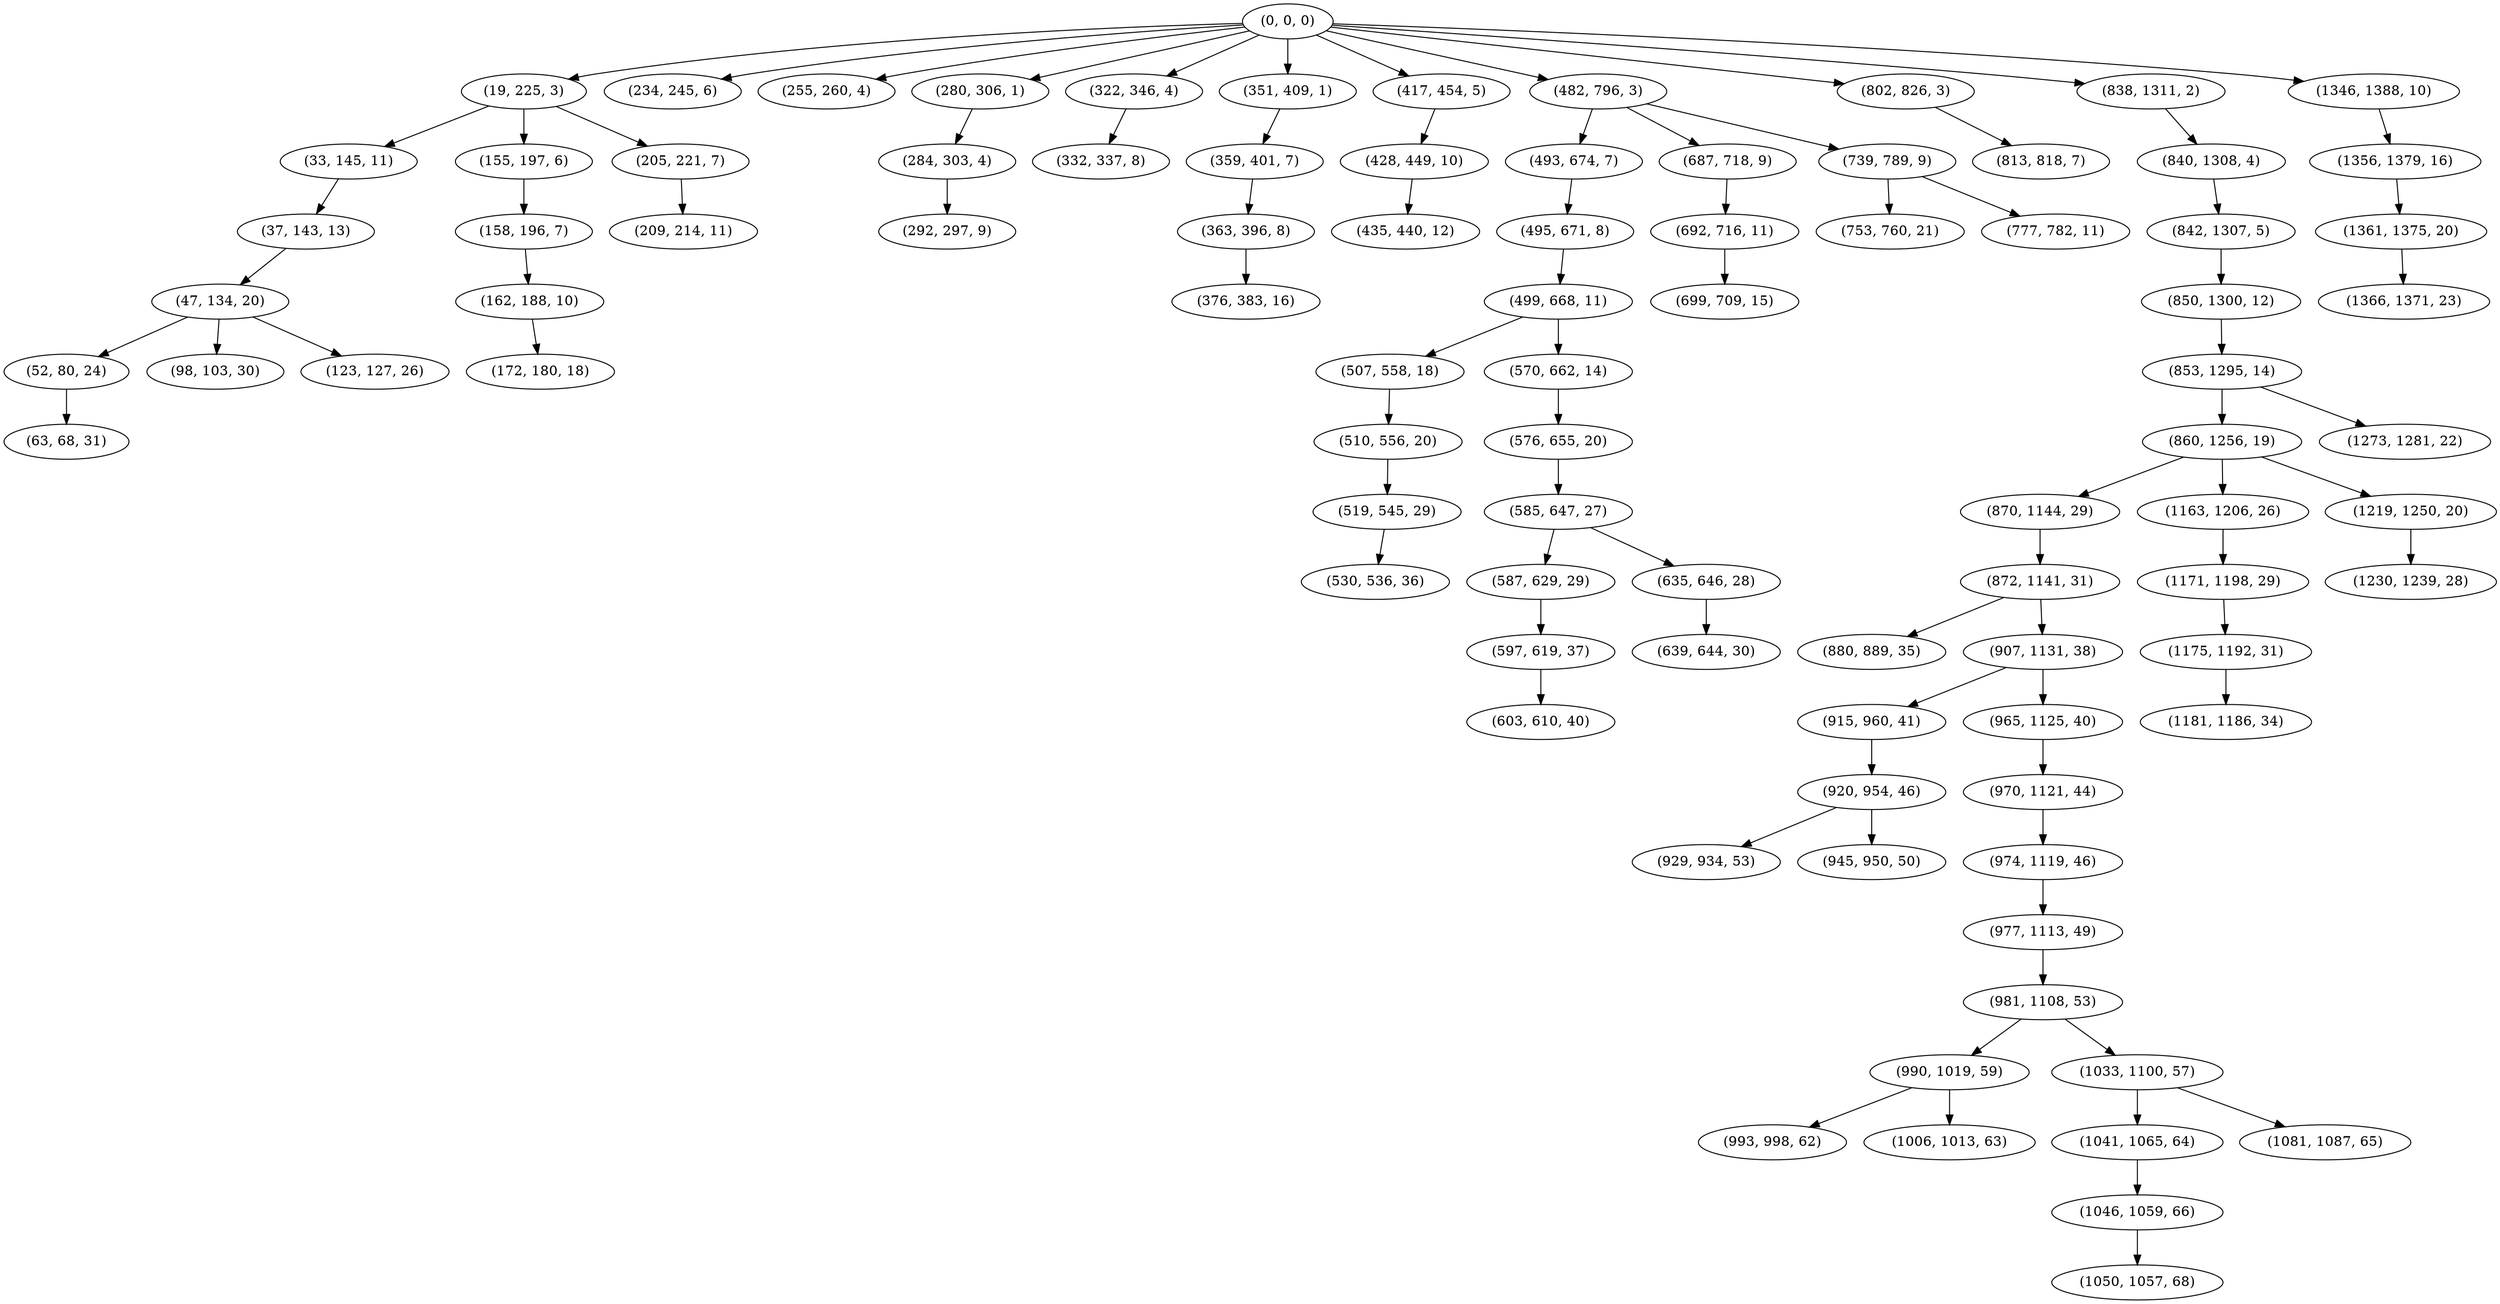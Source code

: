 digraph tree {
    "(0, 0, 0)";
    "(19, 225, 3)";
    "(33, 145, 11)";
    "(37, 143, 13)";
    "(47, 134, 20)";
    "(52, 80, 24)";
    "(63, 68, 31)";
    "(98, 103, 30)";
    "(123, 127, 26)";
    "(155, 197, 6)";
    "(158, 196, 7)";
    "(162, 188, 10)";
    "(172, 180, 18)";
    "(205, 221, 7)";
    "(209, 214, 11)";
    "(234, 245, 6)";
    "(255, 260, 4)";
    "(280, 306, 1)";
    "(284, 303, 4)";
    "(292, 297, 9)";
    "(322, 346, 4)";
    "(332, 337, 8)";
    "(351, 409, 1)";
    "(359, 401, 7)";
    "(363, 396, 8)";
    "(376, 383, 16)";
    "(417, 454, 5)";
    "(428, 449, 10)";
    "(435, 440, 12)";
    "(482, 796, 3)";
    "(493, 674, 7)";
    "(495, 671, 8)";
    "(499, 668, 11)";
    "(507, 558, 18)";
    "(510, 556, 20)";
    "(519, 545, 29)";
    "(530, 536, 36)";
    "(570, 662, 14)";
    "(576, 655, 20)";
    "(585, 647, 27)";
    "(587, 629, 29)";
    "(597, 619, 37)";
    "(603, 610, 40)";
    "(635, 646, 28)";
    "(639, 644, 30)";
    "(687, 718, 9)";
    "(692, 716, 11)";
    "(699, 709, 15)";
    "(739, 789, 9)";
    "(753, 760, 21)";
    "(777, 782, 11)";
    "(802, 826, 3)";
    "(813, 818, 7)";
    "(838, 1311, 2)";
    "(840, 1308, 4)";
    "(842, 1307, 5)";
    "(850, 1300, 12)";
    "(853, 1295, 14)";
    "(860, 1256, 19)";
    "(870, 1144, 29)";
    "(872, 1141, 31)";
    "(880, 889, 35)";
    "(907, 1131, 38)";
    "(915, 960, 41)";
    "(920, 954, 46)";
    "(929, 934, 53)";
    "(945, 950, 50)";
    "(965, 1125, 40)";
    "(970, 1121, 44)";
    "(974, 1119, 46)";
    "(977, 1113, 49)";
    "(981, 1108, 53)";
    "(990, 1019, 59)";
    "(993, 998, 62)";
    "(1006, 1013, 63)";
    "(1033, 1100, 57)";
    "(1041, 1065, 64)";
    "(1046, 1059, 66)";
    "(1050, 1057, 68)";
    "(1081, 1087, 65)";
    "(1163, 1206, 26)";
    "(1171, 1198, 29)";
    "(1175, 1192, 31)";
    "(1181, 1186, 34)";
    "(1219, 1250, 20)";
    "(1230, 1239, 28)";
    "(1273, 1281, 22)";
    "(1346, 1388, 10)";
    "(1356, 1379, 16)";
    "(1361, 1375, 20)";
    "(1366, 1371, 23)";
    "(0, 0, 0)" -> "(19, 225, 3)";
    "(0, 0, 0)" -> "(234, 245, 6)";
    "(0, 0, 0)" -> "(255, 260, 4)";
    "(0, 0, 0)" -> "(280, 306, 1)";
    "(0, 0, 0)" -> "(322, 346, 4)";
    "(0, 0, 0)" -> "(351, 409, 1)";
    "(0, 0, 0)" -> "(417, 454, 5)";
    "(0, 0, 0)" -> "(482, 796, 3)";
    "(0, 0, 0)" -> "(802, 826, 3)";
    "(0, 0, 0)" -> "(838, 1311, 2)";
    "(0, 0, 0)" -> "(1346, 1388, 10)";
    "(19, 225, 3)" -> "(33, 145, 11)";
    "(19, 225, 3)" -> "(155, 197, 6)";
    "(19, 225, 3)" -> "(205, 221, 7)";
    "(33, 145, 11)" -> "(37, 143, 13)";
    "(37, 143, 13)" -> "(47, 134, 20)";
    "(47, 134, 20)" -> "(52, 80, 24)";
    "(47, 134, 20)" -> "(98, 103, 30)";
    "(47, 134, 20)" -> "(123, 127, 26)";
    "(52, 80, 24)" -> "(63, 68, 31)";
    "(155, 197, 6)" -> "(158, 196, 7)";
    "(158, 196, 7)" -> "(162, 188, 10)";
    "(162, 188, 10)" -> "(172, 180, 18)";
    "(205, 221, 7)" -> "(209, 214, 11)";
    "(280, 306, 1)" -> "(284, 303, 4)";
    "(284, 303, 4)" -> "(292, 297, 9)";
    "(322, 346, 4)" -> "(332, 337, 8)";
    "(351, 409, 1)" -> "(359, 401, 7)";
    "(359, 401, 7)" -> "(363, 396, 8)";
    "(363, 396, 8)" -> "(376, 383, 16)";
    "(417, 454, 5)" -> "(428, 449, 10)";
    "(428, 449, 10)" -> "(435, 440, 12)";
    "(482, 796, 3)" -> "(493, 674, 7)";
    "(482, 796, 3)" -> "(687, 718, 9)";
    "(482, 796, 3)" -> "(739, 789, 9)";
    "(493, 674, 7)" -> "(495, 671, 8)";
    "(495, 671, 8)" -> "(499, 668, 11)";
    "(499, 668, 11)" -> "(507, 558, 18)";
    "(499, 668, 11)" -> "(570, 662, 14)";
    "(507, 558, 18)" -> "(510, 556, 20)";
    "(510, 556, 20)" -> "(519, 545, 29)";
    "(519, 545, 29)" -> "(530, 536, 36)";
    "(570, 662, 14)" -> "(576, 655, 20)";
    "(576, 655, 20)" -> "(585, 647, 27)";
    "(585, 647, 27)" -> "(587, 629, 29)";
    "(585, 647, 27)" -> "(635, 646, 28)";
    "(587, 629, 29)" -> "(597, 619, 37)";
    "(597, 619, 37)" -> "(603, 610, 40)";
    "(635, 646, 28)" -> "(639, 644, 30)";
    "(687, 718, 9)" -> "(692, 716, 11)";
    "(692, 716, 11)" -> "(699, 709, 15)";
    "(739, 789, 9)" -> "(753, 760, 21)";
    "(739, 789, 9)" -> "(777, 782, 11)";
    "(802, 826, 3)" -> "(813, 818, 7)";
    "(838, 1311, 2)" -> "(840, 1308, 4)";
    "(840, 1308, 4)" -> "(842, 1307, 5)";
    "(842, 1307, 5)" -> "(850, 1300, 12)";
    "(850, 1300, 12)" -> "(853, 1295, 14)";
    "(853, 1295, 14)" -> "(860, 1256, 19)";
    "(853, 1295, 14)" -> "(1273, 1281, 22)";
    "(860, 1256, 19)" -> "(870, 1144, 29)";
    "(860, 1256, 19)" -> "(1163, 1206, 26)";
    "(860, 1256, 19)" -> "(1219, 1250, 20)";
    "(870, 1144, 29)" -> "(872, 1141, 31)";
    "(872, 1141, 31)" -> "(880, 889, 35)";
    "(872, 1141, 31)" -> "(907, 1131, 38)";
    "(907, 1131, 38)" -> "(915, 960, 41)";
    "(907, 1131, 38)" -> "(965, 1125, 40)";
    "(915, 960, 41)" -> "(920, 954, 46)";
    "(920, 954, 46)" -> "(929, 934, 53)";
    "(920, 954, 46)" -> "(945, 950, 50)";
    "(965, 1125, 40)" -> "(970, 1121, 44)";
    "(970, 1121, 44)" -> "(974, 1119, 46)";
    "(974, 1119, 46)" -> "(977, 1113, 49)";
    "(977, 1113, 49)" -> "(981, 1108, 53)";
    "(981, 1108, 53)" -> "(990, 1019, 59)";
    "(981, 1108, 53)" -> "(1033, 1100, 57)";
    "(990, 1019, 59)" -> "(993, 998, 62)";
    "(990, 1019, 59)" -> "(1006, 1013, 63)";
    "(1033, 1100, 57)" -> "(1041, 1065, 64)";
    "(1033, 1100, 57)" -> "(1081, 1087, 65)";
    "(1041, 1065, 64)" -> "(1046, 1059, 66)";
    "(1046, 1059, 66)" -> "(1050, 1057, 68)";
    "(1163, 1206, 26)" -> "(1171, 1198, 29)";
    "(1171, 1198, 29)" -> "(1175, 1192, 31)";
    "(1175, 1192, 31)" -> "(1181, 1186, 34)";
    "(1219, 1250, 20)" -> "(1230, 1239, 28)";
    "(1346, 1388, 10)" -> "(1356, 1379, 16)";
    "(1356, 1379, 16)" -> "(1361, 1375, 20)";
    "(1361, 1375, 20)" -> "(1366, 1371, 23)";
}
